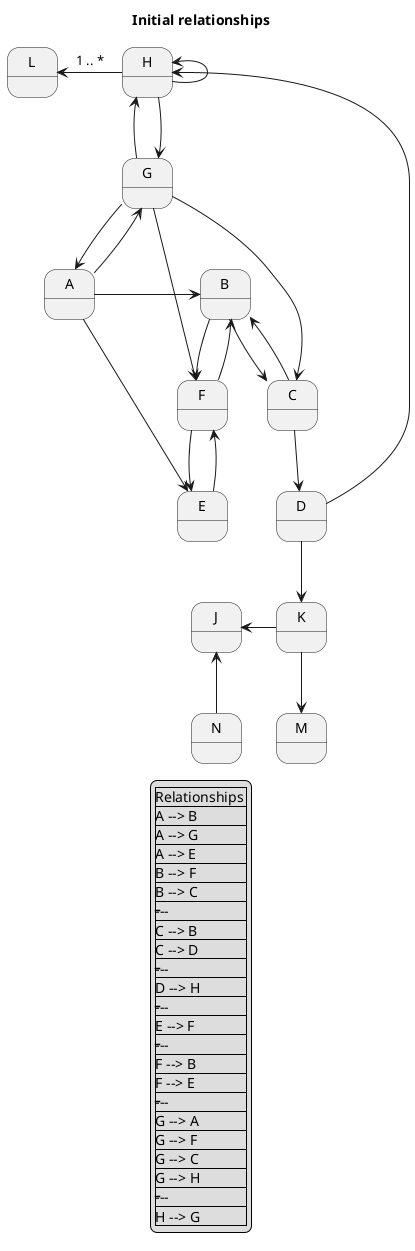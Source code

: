 @startuml

	title Initial relationships

	state A
	state B
	state C
	state D
	state E
	state F
	state G
	state H
	state J
	state K
	state L
	state M
	state N

	A -right-> B
	A -down-> G
	A -down-> E

	B -right-> F
	B -down-> C
	
	C --> B
	C -down-> D
	
	D -down-> H
	D -down-> K

	N -up-> J

	K -left-> J
	K -down-> M

	E --> F


	F --> B
	F --> E

	G --> A
	G --> F
	G -right-> C
	G -left-> H

	H --> G
	H -up-> H

	H -left-> L : 1 .. *

 legend
 |Relationships |
|A --> B|
|A --> G|
|A --> E|
|B --> F|
|B --> C|
|-------|
|C --> B|
|C --> D|
|-------|
|D --> H|
|-------|
|E --> F|
|-------|
|F --> B|
|F --> E|
|-------|
|G --> A|
|G --> F|
|G --> C|
|G --> H|
|-------|
|H --> G|
 endlegend	
@enduml
